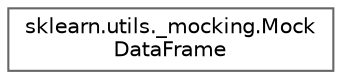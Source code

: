 digraph "Graphical Class Hierarchy"
{
 // LATEX_PDF_SIZE
  bgcolor="transparent";
  edge [fontname=Helvetica,fontsize=10,labelfontname=Helvetica,labelfontsize=10];
  node [fontname=Helvetica,fontsize=10,shape=box,height=0.2,width=0.4];
  rankdir="LR";
  Node0 [id="Node000000",label="sklearn.utils._mocking.Mock\lDataFrame",height=0.2,width=0.4,color="grey40", fillcolor="white", style="filled",URL="$d5/d2b/classsklearn_1_1utils_1_1__mocking_1_1MockDataFrame.html",tooltip=" "];
}
